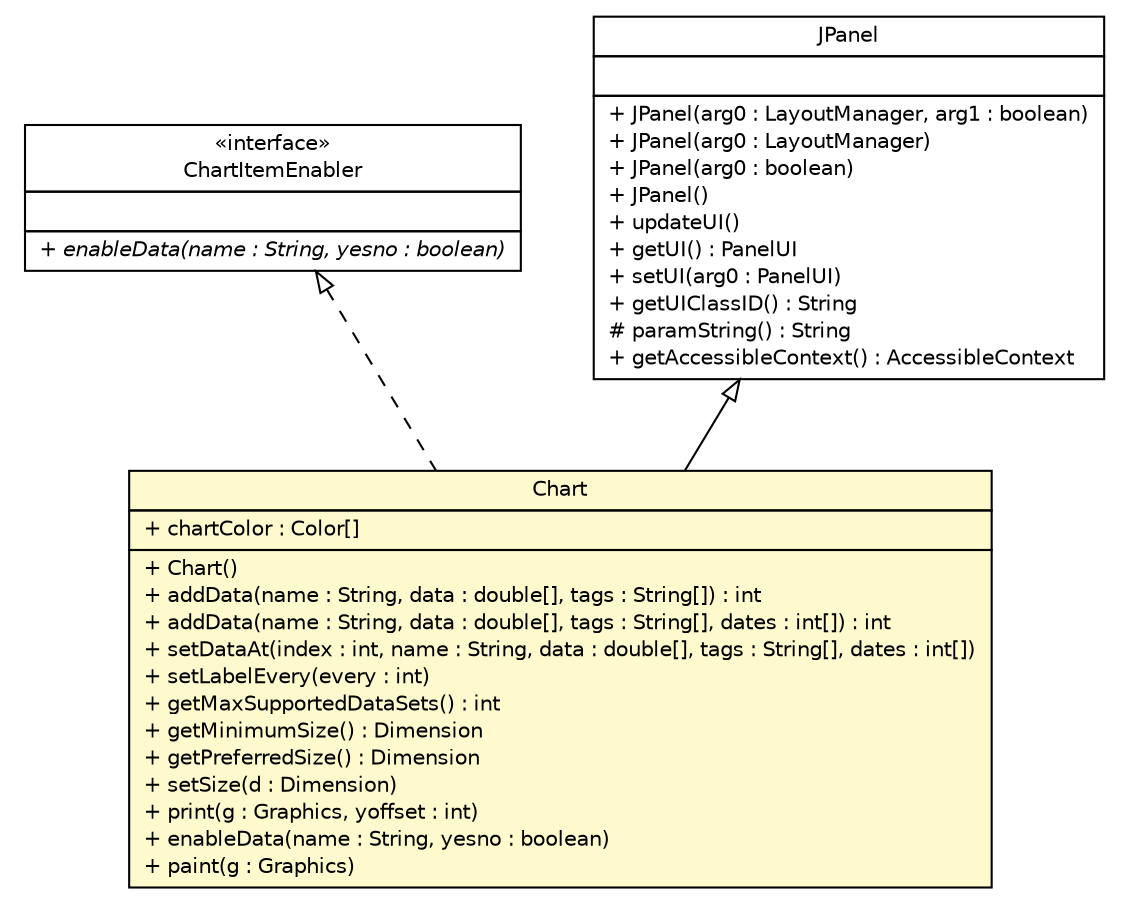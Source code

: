 #!/usr/local/bin/dot
#
# Class diagram 
# Generated by UMLGraph version R5_6 (http://www.umlgraph.org/)
#

digraph G {
	edge [fontname="Helvetica",fontsize=10,labelfontname="Helvetica",labelfontsize=10];
	node [fontname="Helvetica",fontsize=10,shape=plaintext];
	nodesep=0.25;
	ranksep=0.5;
	// sorcer.ssb.tools.plugin.browser.graph.ChartItemEnabler
	c147657 [label=<<table title="sorcer.ssb.tools.plugin.browser.graph.ChartItemEnabler" border="0" cellborder="1" cellspacing="0" cellpadding="2" port="p" href="./ChartItemEnabler.html">
		<tr><td><table border="0" cellspacing="0" cellpadding="1">
<tr><td align="center" balign="center"> &#171;interface&#187; </td></tr>
<tr><td align="center" balign="center"> ChartItemEnabler </td></tr>
		</table></td></tr>
		<tr><td><table border="0" cellspacing="0" cellpadding="1">
<tr><td align="left" balign="left">  </td></tr>
		</table></td></tr>
		<tr><td><table border="0" cellspacing="0" cellpadding="1">
<tr><td align="left" balign="left"><font face="Helvetica-Oblique" point-size="10.0"> + enableData(name : String, yesno : boolean) </font></td></tr>
		</table></td></tr>
		</table>>, URL="./ChartItemEnabler.html", fontname="Helvetica", fontcolor="black", fontsize=10.0];
	// sorcer.ssb.tools.plugin.browser.graph.Chart
	c147659 [label=<<table title="sorcer.ssb.tools.plugin.browser.graph.Chart" border="0" cellborder="1" cellspacing="0" cellpadding="2" port="p" bgcolor="lemonChiffon" href="./Chart.html">
		<tr><td><table border="0" cellspacing="0" cellpadding="1">
<tr><td align="center" balign="center"> Chart </td></tr>
		</table></td></tr>
		<tr><td><table border="0" cellspacing="0" cellpadding="1">
<tr><td align="left" balign="left"> + chartColor : Color[] </td></tr>
		</table></td></tr>
		<tr><td><table border="0" cellspacing="0" cellpadding="1">
<tr><td align="left" balign="left"> + Chart() </td></tr>
<tr><td align="left" balign="left"> + addData(name : String, data : double[], tags : String[]) : int </td></tr>
<tr><td align="left" balign="left"> + addData(name : String, data : double[], tags : String[], dates : int[]) : int </td></tr>
<tr><td align="left" balign="left"> + setDataAt(index : int, name : String, data : double[], tags : String[], dates : int[]) </td></tr>
<tr><td align="left" balign="left"> + setLabelEvery(every : int) </td></tr>
<tr><td align="left" balign="left"> + getMaxSupportedDataSets() : int </td></tr>
<tr><td align="left" balign="left"> + getMinimumSize() : Dimension </td></tr>
<tr><td align="left" balign="left"> + getPreferredSize() : Dimension </td></tr>
<tr><td align="left" balign="left"> + setSize(d : Dimension) </td></tr>
<tr><td align="left" balign="left"> + print(g : Graphics, yoffset : int) </td></tr>
<tr><td align="left" balign="left"> + enableData(name : String, yesno : boolean) </td></tr>
<tr><td align="left" balign="left"> + paint(g : Graphics) </td></tr>
		</table></td></tr>
		</table>>, URL="./Chart.html", fontname="Helvetica", fontcolor="black", fontsize=10.0];
	//sorcer.ssb.tools.plugin.browser.graph.Chart extends javax.swing.JPanel
	c147741:p -> c147659:p [dir=back,arrowtail=empty];
	//sorcer.ssb.tools.plugin.browser.graph.Chart implements sorcer.ssb.tools.plugin.browser.graph.ChartItemEnabler
	c147657:p -> c147659:p [dir=back,arrowtail=empty,style=dashed];
	// javax.swing.JPanel
	c147741 [label=<<table title="javax.swing.JPanel" border="0" cellborder="1" cellspacing="0" cellpadding="2" port="p" href="http://docs.oracle.com/javase/7/docs/api/javax/swing/JPanel.html">
		<tr><td><table border="0" cellspacing="0" cellpadding="1">
<tr><td align="center" balign="center"> JPanel </td></tr>
		</table></td></tr>
		<tr><td><table border="0" cellspacing="0" cellpadding="1">
<tr><td align="left" balign="left">  </td></tr>
		</table></td></tr>
		<tr><td><table border="0" cellspacing="0" cellpadding="1">
<tr><td align="left" balign="left"> + JPanel(arg0 : LayoutManager, arg1 : boolean) </td></tr>
<tr><td align="left" balign="left"> + JPanel(arg0 : LayoutManager) </td></tr>
<tr><td align="left" balign="left"> + JPanel(arg0 : boolean) </td></tr>
<tr><td align="left" balign="left"> + JPanel() </td></tr>
<tr><td align="left" balign="left"> + updateUI() </td></tr>
<tr><td align="left" balign="left"> + getUI() : PanelUI </td></tr>
<tr><td align="left" balign="left"> + setUI(arg0 : PanelUI) </td></tr>
<tr><td align="left" balign="left"> + getUIClassID() : String </td></tr>
<tr><td align="left" balign="left"> # paramString() : String </td></tr>
<tr><td align="left" balign="left"> + getAccessibleContext() : AccessibleContext </td></tr>
		</table></td></tr>
		</table>>, URL="http://docs.oracle.com/javase/7/docs/api/javax/swing/JPanel.html", fontname="Helvetica", fontcolor="black", fontsize=10.0];
}


